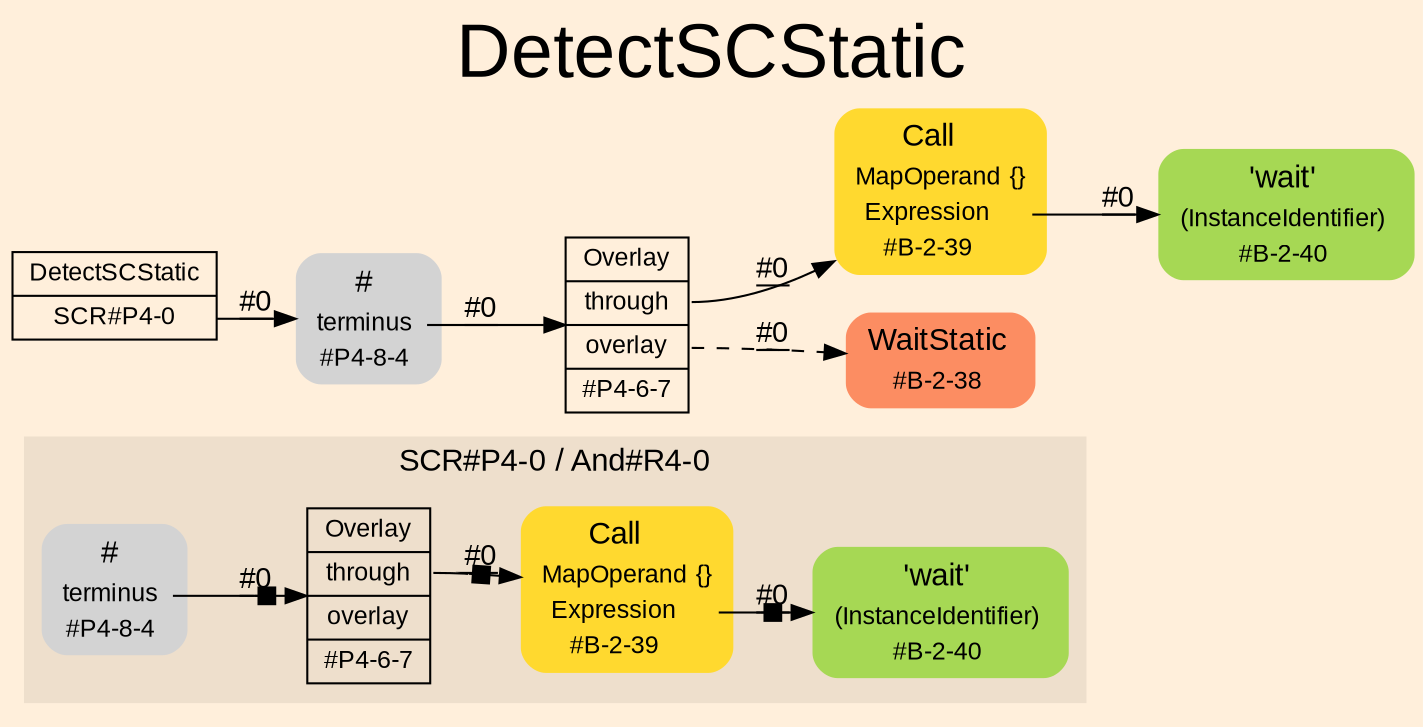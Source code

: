 digraph "DetectSCStatic" {
label = "DetectSCStatic"
labelloc = t
fontsize = "36"
graph [
    rankdir = "LR"
    ranksep = 0.3
    bgcolor = antiquewhite1
    color = black
    fontcolor = black
    fontname = "Arial"
];
node [
    fontname = "Arial"
];
edge [
    fontname = "Arial"
];

// -------------------- figure And#R4-0 --------------------
// -------- region And#R4-0 ----------
subgraph "clusterAnd#R4-0" {
    label = "SCR#P4-0 / And#R4-0"
    style = "filled"
    color = antiquewhite2
    fontsize = "15"
    // -------- block And#R4-0/#B-2-39 ----------
    "And#R4-0/#B-2-39" [
        shape = "plaintext"
        fillcolor = "/set28/6"
        label = <<TABLE BORDER="0" CELLBORDER="0" CELLSPACING="0">
         <TR><TD><FONT POINT-SIZE="15.0">Call</FONT></TD><TD></TD></TR>
         <TR><TD>MapOperand</TD><TD PORT="port0">{}</TD></TR>
         <TR><TD>Expression</TD><TD PORT="port1"></TD></TR>
         <TR><TD>#B-2-39</TD><TD PORT="port2"></TD></TR>
        </TABLE>>
        style = "rounded,filled"
        fontsize = "12"
    ];
    
    "And#R4-0/#B-2-39":port1 -> "And#R4-0/#B-2-40" [
        arrowhead="normalnonebox"
        label = "#0"
        decorate = true
        color = black
        fontcolor = black
    ];
    
    // -------- block And#R4-0/#B-2-40 ----------
    "And#R4-0/#B-2-40" [
        shape = "plaintext"
        fillcolor = "/set28/5"
        label = <<TABLE BORDER="0" CELLBORDER="0" CELLSPACING="0">
         <TR><TD><FONT POINT-SIZE="15.0">'wait'</FONT></TD><TD></TD></TR>
         <TR><TD>(InstanceIdentifier)</TD><TD PORT="port0"></TD></TR>
         <TR><TD>#B-2-40</TD><TD PORT="port1"></TD></TR>
        </TABLE>>
        style = "rounded,filled"
        fontsize = "12"
    ];
    
    // -------- block And#R4-0/#P4-6-7 ----------
    "And#R4-0/#P4-6-7" [
        shape = "record"
        fillcolor = antiquewhite2
        label = "<fixed> Overlay | <port0> through | <port1> overlay | <port2> #P4-6-7"
        style = "filled"
        fontsize = "12"
        color = black
        fontcolor = black
    ];
    
    "And#R4-0/#P4-6-7":port0 -> "And#R4-0/#B-2-39" [
        arrowhead="normalnonebox"
        label = "#0"
        decorate = true
        color = black
        fontcolor = black
    ];
    
    // -------- block And#R4-0/#P4-8-4 ----------
    "And#R4-0/#P4-8-4" [
        shape = "plaintext"
        label = <<TABLE BORDER="0" CELLBORDER="0" CELLSPACING="0">
         <TR><TD><FONT POINT-SIZE="15.0">#</FONT></TD><TD></TD></TR>
         <TR><TD>terminus</TD><TD PORT="port0"></TD></TR>
         <TR><TD>#P4-8-4</TD><TD PORT="port1"></TD></TR>
        </TABLE>>
        style = "rounded,filled"
        fontsize = "12"
    ];
    
    "And#R4-0/#P4-8-4":port0 -> "And#R4-0/#P4-6-7" [
        arrowhead="normalnonebox"
        label = "#0"
        decorate = true
        color = black
        fontcolor = black
    ];
    
}


// -------------------- transformation figure --------------------
// -------- block CR#P4-0 ----------
"CR#P4-0" [
    shape = "record"
    fillcolor = antiquewhite1
    label = "<fixed> DetectSCStatic | <port0> SCR#P4-0"
    style = "filled"
    fontsize = "12"
    color = black
    fontcolor = black
];

"CR#P4-0":port0 -> "#P4-8-4" [
    label = "#0"
    decorate = true
    color = black
    fontcolor = black
];

// -------- block #P4-8-4 ----------
"#P4-8-4" [
    shape = "plaintext"
    label = <<TABLE BORDER="0" CELLBORDER="0" CELLSPACING="0">
     <TR><TD><FONT POINT-SIZE="15.0">#</FONT></TD><TD></TD></TR>
     <TR><TD>terminus</TD><TD PORT="port0"></TD></TR>
     <TR><TD>#P4-8-4</TD><TD PORT="port1"></TD></TR>
    </TABLE>>
    style = "rounded,filled"
    fontsize = "12"
];

"#P4-8-4":port0 -> "#P4-6-7" [
    label = "#0"
    decorate = true
    color = black
    fontcolor = black
];

// -------- block #P4-6-7 ----------
"#P4-6-7" [
    shape = "record"
    fillcolor = antiquewhite1
    label = "<fixed> Overlay | <port0> through | <port1> overlay | <port2> #P4-6-7"
    style = "filled"
    fontsize = "12"
    color = black
    fontcolor = black
];

"#P4-6-7":port0 -> "#B-2-39" [
    label = "#0"
    decorate = true
    color = black
    fontcolor = black
];

"#P4-6-7":port1 -> "#B-2-38" [
    style="dashed"
    label = "#0"
    decorate = true
    color = black
    fontcolor = black
];

// -------- block #B-2-39 ----------
"#B-2-39" [
    shape = "plaintext"
    fillcolor = "/set28/6"
    label = <<TABLE BORDER="0" CELLBORDER="0" CELLSPACING="0">
     <TR><TD><FONT POINT-SIZE="15.0">Call</FONT></TD><TD></TD></TR>
     <TR><TD>MapOperand</TD><TD PORT="port0">{}</TD></TR>
     <TR><TD>Expression</TD><TD PORT="port1"></TD></TR>
     <TR><TD>#B-2-39</TD><TD PORT="port2"></TD></TR>
    </TABLE>>
    style = "rounded,filled"
    fontsize = "12"
];

"#B-2-39":port1 -> "#B-2-40" [
    label = "#0"
    decorate = true
    color = black
    fontcolor = black
];

// -------- block #B-2-40 ----------
"#B-2-40" [
    shape = "plaintext"
    fillcolor = "/set28/5"
    label = <<TABLE BORDER="0" CELLBORDER="0" CELLSPACING="0">
     <TR><TD><FONT POINT-SIZE="15.0">'wait'</FONT></TD><TD></TD></TR>
     <TR><TD>(InstanceIdentifier)</TD><TD PORT="port0"></TD></TR>
     <TR><TD>#B-2-40</TD><TD PORT="port1"></TD></TR>
    </TABLE>>
    style = "rounded,filled"
    fontsize = "12"
];

// -------- block #B-2-38 ----------
"#B-2-38" [
    shape = "plaintext"
    fillcolor = "/set28/2"
    label = <<TABLE BORDER="0" CELLBORDER="0" CELLSPACING="0">
     <TR><TD><FONT POINT-SIZE="15.0">WaitStatic</FONT></TD><TD></TD></TR>
     <TR><TD>#B-2-38</TD><TD PORT="port0"></TD></TR>
    </TABLE>>
    style = "rounded,filled"
    fontsize = "12"
];


}
